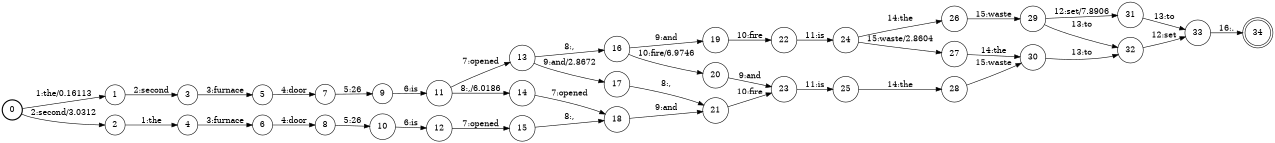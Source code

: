 digraph FST {
rankdir = LR;
size = "8.5,11";
label = "";
center = 1;
orientation = Portrait;
ranksep = "0.4";
nodesep = "0.25";
0 [label = "0", shape = circle, style = bold, fontsize = 14]
	0 -> 1 [label = "1:the/0.16113", fontsize = 14];
	0 -> 2 [label = "2:second/3.0312", fontsize = 14];
1 [label = "1", shape = circle, style = solid, fontsize = 14]
	1 -> 3 [label = "2:second", fontsize = 14];
2 [label = "2", shape = circle, style = solid, fontsize = 14]
	2 -> 4 [label = "1:the", fontsize = 14];
3 [label = "3", shape = circle, style = solid, fontsize = 14]
	3 -> 5 [label = "3:furnace", fontsize = 14];
4 [label = "4", shape = circle, style = solid, fontsize = 14]
	4 -> 6 [label = "3:furnace", fontsize = 14];
5 [label = "5", shape = circle, style = solid, fontsize = 14]
	5 -> 7 [label = "4:door", fontsize = 14];
6 [label = "6", shape = circle, style = solid, fontsize = 14]
	6 -> 8 [label = "4:door", fontsize = 14];
7 [label = "7", shape = circle, style = solid, fontsize = 14]
	7 -> 9 [label = "5:26", fontsize = 14];
8 [label = "8", shape = circle, style = solid, fontsize = 14]
	8 -> 10 [label = "5:26", fontsize = 14];
9 [label = "9", shape = circle, style = solid, fontsize = 14]
	9 -> 11 [label = "6:is", fontsize = 14];
10 [label = "10", shape = circle, style = solid, fontsize = 14]
	10 -> 12 [label = "6:is", fontsize = 14];
11 [label = "11", shape = circle, style = solid, fontsize = 14]
	11 -> 13 [label = "7:opened", fontsize = 14];
	11 -> 14 [label = "8:,/6.0186", fontsize = 14];
12 [label = "12", shape = circle, style = solid, fontsize = 14]
	12 -> 15 [label = "7:opened", fontsize = 14];
13 [label = "13", shape = circle, style = solid, fontsize = 14]
	13 -> 16 [label = "8:,", fontsize = 14];
	13 -> 17 [label = "9:and/2.8672", fontsize = 14];
14 [label = "14", shape = circle, style = solid, fontsize = 14]
	14 -> 18 [label = "7:opened", fontsize = 14];
15 [label = "15", shape = circle, style = solid, fontsize = 14]
	15 -> 18 [label = "8:,", fontsize = 14];
16 [label = "16", shape = circle, style = solid, fontsize = 14]
	16 -> 19 [label = "9:and", fontsize = 14];
	16 -> 20 [label = "10:fire/6.9746", fontsize = 14];
17 [label = "17", shape = circle, style = solid, fontsize = 14]
	17 -> 21 [label = "8:,", fontsize = 14];
18 [label = "18", shape = circle, style = solid, fontsize = 14]
	18 -> 21 [label = "9:and", fontsize = 14];
19 [label = "19", shape = circle, style = solid, fontsize = 14]
	19 -> 22 [label = "10:fire", fontsize = 14];
20 [label = "20", shape = circle, style = solid, fontsize = 14]
	20 -> 23 [label = "9:and", fontsize = 14];
21 [label = "21", shape = circle, style = solid, fontsize = 14]
	21 -> 23 [label = "10:fire", fontsize = 14];
22 [label = "22", shape = circle, style = solid, fontsize = 14]
	22 -> 24 [label = "11:is", fontsize = 14];
23 [label = "23", shape = circle, style = solid, fontsize = 14]
	23 -> 25 [label = "11:is", fontsize = 14];
24 [label = "24", shape = circle, style = solid, fontsize = 14]
	24 -> 26 [label = "14:the", fontsize = 14];
	24 -> 27 [label = "15:waste/2.8604", fontsize = 14];
25 [label = "25", shape = circle, style = solid, fontsize = 14]
	25 -> 28 [label = "14:the", fontsize = 14];
26 [label = "26", shape = circle, style = solid, fontsize = 14]
	26 -> 29 [label = "15:waste", fontsize = 14];
27 [label = "27", shape = circle, style = solid, fontsize = 14]
	27 -> 30 [label = "14:the", fontsize = 14];
28 [label = "28", shape = circle, style = solid, fontsize = 14]
	28 -> 30 [label = "15:waste", fontsize = 14];
29 [label = "29", shape = circle, style = solid, fontsize = 14]
	29 -> 31 [label = "12:set/7.8906", fontsize = 14];
	29 -> 32 [label = "13:to", fontsize = 14];
30 [label = "30", shape = circle, style = solid, fontsize = 14]
	30 -> 32 [label = "13:to", fontsize = 14];
31 [label = "31", shape = circle, style = solid, fontsize = 14]
	31 -> 33 [label = "13:to", fontsize = 14];
32 [label = "32", shape = circle, style = solid, fontsize = 14]
	32 -> 33 [label = "12:set", fontsize = 14];
33 [label = "33", shape = circle, style = solid, fontsize = 14]
	33 -> 34 [label = "16:.", fontsize = 14];
34 [label = "34", shape = doublecircle, style = solid, fontsize = 14]
}
